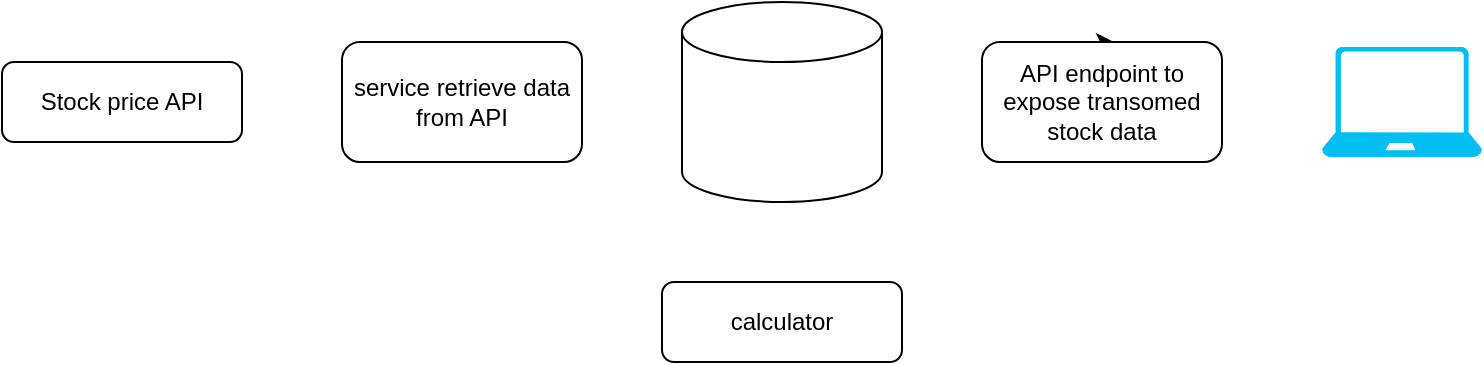 <mxfile version="24.4.8" type="github">
  <diagram id="C5RBs43oDa-KdzZeNtuy" name="Page-1">
    <mxGraphModel dx="1197" dy="811" grid="1" gridSize="10" guides="1" tooltips="1" connect="1" arrows="1" fold="1" page="1" pageScale="1" pageWidth="827" pageHeight="1169" math="0" shadow="0">
      <root>
        <mxCell id="WIyWlLk6GJQsqaUBKTNV-0" />
        <mxCell id="WIyWlLk6GJQsqaUBKTNV-1" parent="WIyWlLk6GJQsqaUBKTNV-0" />
        <mxCell id="WIyWlLk6GJQsqaUBKTNV-3" value="Stock price API" style="rounded=1;whiteSpace=wrap;html=1;fontSize=12;glass=0;strokeWidth=1;shadow=0;" parent="WIyWlLk6GJQsqaUBKTNV-1" vertex="1">
          <mxGeometry x="44" y="230" width="120" height="40" as="geometry" />
        </mxCell>
        <mxCell id="Jl-Xm2Idm-wYFA7UDuuC-1" value="service retrieve data from API" style="rounded=1;whiteSpace=wrap;html=1;" vertex="1" parent="WIyWlLk6GJQsqaUBKTNV-1">
          <mxGeometry x="214" y="220" width="120" height="60" as="geometry" />
        </mxCell>
        <mxCell id="Jl-Xm2Idm-wYFA7UDuuC-2" value="" style="shape=cylinder3;whiteSpace=wrap;html=1;boundedLbl=1;backgroundOutline=1;size=15;" vertex="1" parent="WIyWlLk6GJQsqaUBKTNV-1">
          <mxGeometry x="384" y="200" width="100" height="100" as="geometry" />
        </mxCell>
        <mxCell id="Jl-Xm2Idm-wYFA7UDuuC-3" value="calculator" style="rounded=1;whiteSpace=wrap;html=1;" vertex="1" parent="WIyWlLk6GJQsqaUBKTNV-1">
          <mxGeometry x="374" y="340" width="120" height="40" as="geometry" />
        </mxCell>
        <mxCell id="Jl-Xm2Idm-wYFA7UDuuC-10" style="edgeStyle=orthogonalEdgeStyle;rounded=0;orthogonalLoop=1;jettySize=auto;html=1;exitX=0.5;exitY=0;exitDx=0;exitDy=0;" edge="1" parent="WIyWlLk6GJQsqaUBKTNV-1" source="Jl-Xm2Idm-wYFA7UDuuC-4">
          <mxGeometry relative="1" as="geometry">
            <mxPoint x="600" y="220" as="targetPoint" />
          </mxGeometry>
        </mxCell>
        <mxCell id="Jl-Xm2Idm-wYFA7UDuuC-4" value="API endpoint to expose transomed stock data" style="rounded=1;whiteSpace=wrap;html=1;" vertex="1" parent="WIyWlLk6GJQsqaUBKTNV-1">
          <mxGeometry x="534" y="220" width="120" height="60" as="geometry" />
        </mxCell>
        <mxCell id="Jl-Xm2Idm-wYFA7UDuuC-6" value="" style="verticalLabelPosition=bottom;html=1;verticalAlign=top;align=center;strokeColor=none;fillColor=#00BEF2;shape=mxgraph.azure.laptop;pointerEvents=1;" vertex="1" parent="WIyWlLk6GJQsqaUBKTNV-1">
          <mxGeometry x="704" y="222.5" width="80" height="55" as="geometry" />
        </mxCell>
      </root>
    </mxGraphModel>
  </diagram>
</mxfile>
